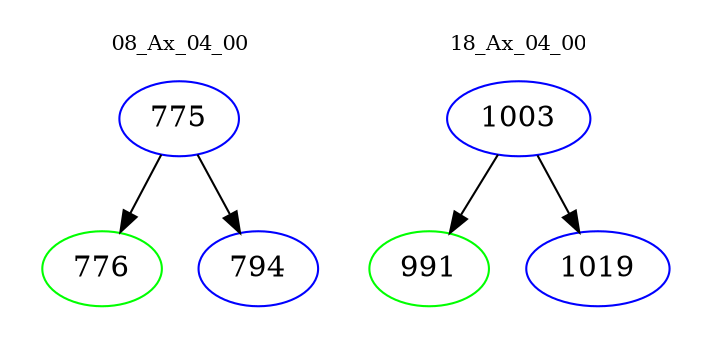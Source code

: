 digraph{
subgraph cluster_0 {
color = white
label = "08_Ax_04_00";
fontsize=10;
T0_775 [label="775", color="blue"]
T0_775 -> T0_776 [color="black"]
T0_776 [label="776", color="green"]
T0_775 -> T0_794 [color="black"]
T0_794 [label="794", color="blue"]
}
subgraph cluster_1 {
color = white
label = "18_Ax_04_00";
fontsize=10;
T1_1003 [label="1003", color="blue"]
T1_1003 -> T1_991 [color="black"]
T1_991 [label="991", color="green"]
T1_1003 -> T1_1019 [color="black"]
T1_1019 [label="1019", color="blue"]
}
}
